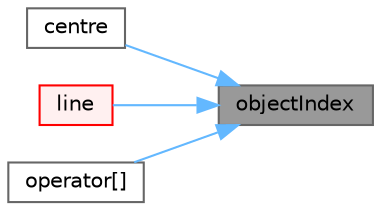 digraph "objectIndex"
{
 // LATEX_PDF_SIZE
  bgcolor="transparent";
  edge [fontname=Helvetica,fontsize=10,labelfontname=Helvetica,labelfontsize=10];
  node [fontname=Helvetica,fontsize=10,shape=box,height=0.2,width=0.4];
  rankdir="RL";
  Node1 [id="Node000001",label="objectIndex",height=0.2,width=0.4,color="gray40", fillcolor="grey60", style="filled", fontcolor="black",tooltip=" "];
  Node1 -> Node2 [id="edge1_Node000001_Node000002",dir="back",color="steelblue1",style="solid",tooltip=" "];
  Node2 [id="Node000002",label="centre",height=0.2,width=0.4,color="grey40", fillcolor="white", style="filled",URL="$classFoam_1_1treeDataEdge.html#a0e020bafd0e853b63e9f8a891735b4fc",tooltip=" "];
  Node1 -> Node3 [id="edge2_Node000001_Node000003",dir="back",color="steelblue1",style="solid",tooltip=" "];
  Node3 [id="Node000003",label="line",height=0.2,width=0.4,color="red", fillcolor="#FFF0F0", style="filled",URL="$classFoam_1_1treeDataEdge.html#a5ebddaf36d2334c7d5edb26a44393a4c",tooltip=" "];
  Node1 -> Node5 [id="edge3_Node000001_Node000005",dir="back",color="steelblue1",style="solid",tooltip=" "];
  Node5 [id="Node000005",label="operator[]",height=0.2,width=0.4,color="grey40", fillcolor="white", style="filled",URL="$classFoam_1_1treeDataEdge.html#a7a4b55c446872f05c71e74e0ab049e0c",tooltip=" "];
}
